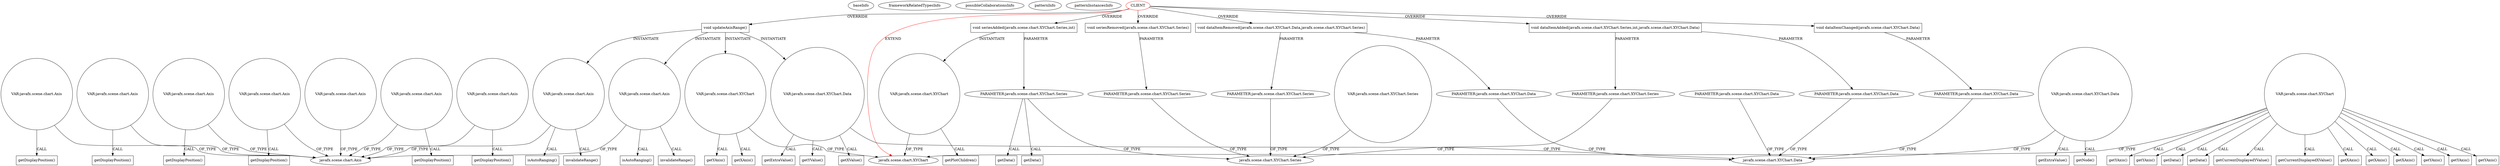 digraph {
baseInfo[graphId=4356,category="pattern",isAnonymous=false,possibleRelation=false]
frameworkRelatedTypesInfo[0="javafx.scene.chart.XYChart"]
possibleCollaborationsInfo[]
patternInfo[frequency=2.0,patternRootClient=0]
patternInstancesInfo[0="LichuanLu-ShunUI-FX~/LichuanLu-ShunUI-FX/ShunUI-FX-master/src/view/chart/StackedBarChart.java~StackedBarChart~811",1="TomaszKorecki-InvestorAssistant~/TomaszKorecki-InvestorAssistant/InvestorAssistant-master/Investor's assistant/src/investor/charts/CandleChart.java~CandleStickChart~1473"]
174[label="javafx.scene.chart.Axis",vertexType="FRAMEWORK_CLASS_TYPE",isFrameworkType=false]
301[label="VAR:javafx.scene.chart.Axis",vertexType="VARIABLE_EXPRESION",isFrameworkType=false,shape=circle]
270[label="VAR:javafx.scene.chart.Axis",vertexType="VARIABLE_EXPRESION",isFrameworkType=false,shape=circle]
256[label="VAR:javafx.scene.chart.Axis",vertexType="VARIABLE_EXPRESION",isFrameworkType=false,shape=circle]
263[label="VAR:javafx.scene.chart.Axis",vertexType="VARIABLE_EXPRESION",isFrameworkType=false,shape=circle]
296[label="VAR:javafx.scene.chart.Axis",vertexType="VARIABLE_EXPRESION",isFrameworkType=false,shape=circle]
189[label="VAR:javafx.scene.chart.Axis",vertexType="VARIABLE_EXPRESION",isFrameworkType=false,shape=circle]
542[label="VAR:javafx.scene.chart.Axis",vertexType="VARIABLE_EXPRESION",isFrameworkType=false,shape=circle]
302[label="getDisplayPosition()",vertexType="INSIDE_CALL",isFrameworkType=false,shape=box]
297[label="getDisplayPosition()",vertexType="INSIDE_CALL",isFrameworkType=false,shape=box]
257[label="getDisplayPosition()",vertexType="INSIDE_CALL",isFrameworkType=false,shape=box]
264[label="getDisplayPosition()",vertexType="INSIDE_CALL",isFrameworkType=false,shape=box]
271[label="getDisplayPosition()",vertexType="INSIDE_CALL",isFrameworkType=false,shape=box]
166[label="void updateAxisRange()",vertexType="OVERRIDING_METHOD_DECLARATION",isFrameworkType=false,shape=box]
0[label="CLIENT",vertexType="ROOT_CLIENT_CLASS_DECLARATION",isFrameworkType=false,color=red]
12[label="void dataItemAdded(javafx.scene.chart.XYChart.Series,int,javafx.scene.chart.XYChart.Data)",vertexType="OVERRIDING_METHOD_DECLARATION",isFrameworkType=false,shape=box]
13[label="PARAMETER:javafx.scene.chart.XYChart.Series",vertexType="PARAMETER_DECLARATION",isFrameworkType=false]
77[label="void seriesAdded(javafx.scene.chart.XYChart.Series,int)",vertexType="OVERRIDING_METHOD_DECLARATION",isFrameworkType=false,shape=box]
78[label="PARAMETER:javafx.scene.chart.XYChart.Series",vertexType="PARAMETER_DECLARATION",isFrameworkType=false]
81[label="getData()",vertexType="INSIDE_CALL",isFrameworkType=false,shape=box]
83[label="getData()",vertexType="INSIDE_CALL",isFrameworkType=false,shape=box]
29[label="void dataItemRemoved(javafx.scene.chart.XYChart.Data,javafx.scene.chart.XYChart.Series)",vertexType="OVERRIDING_METHOD_DECLARATION",isFrameworkType=false,shape=box]
32[label="PARAMETER:javafx.scene.chart.XYChart.Series",vertexType="PARAMETER_DECLARATION",isFrameworkType=false]
30[label="PARAMETER:javafx.scene.chart.XYChart.Data",vertexType="PARAMETER_DECLARATION",isFrameworkType=false]
15[label="PARAMETER:javafx.scene.chart.XYChart.Data",vertexType="PARAMETER_DECLARATION",isFrameworkType=false]
14[label="javafx.scene.chart.XYChart.Series",vertexType="FRAMEWORK_CLASS_TYPE",isFrameworkType=false]
108[label="PARAMETER:javafx.scene.chart.XYChart.Series",vertexType="PARAMETER_DECLARATION",isFrameworkType=false]
92[label="VAR:javafx.scene.chart.XYChart",vertexType="VARIABLE_EXPRESION",isFrameworkType=false,shape=circle]
106[label="getPlotChildren()",vertexType="INSIDE_CALL",isFrameworkType=false,shape=box]
167[label="VAR:javafx.scene.chart.XYChart",vertexType="VARIABLE_EXPRESION",isFrameworkType=false,shape=circle]
171[label="getYAxis()",vertexType="INSIDE_CALL",isFrameworkType=false,shape=box]
340[label="VAR:javafx.scene.chart.XYChart.Series",vertexType="VARIABLE_EXPRESION",isFrameworkType=false,shape=circle]
55[label="void dataItemChanged(javafx.scene.chart.XYChart.Data)",vertexType="OVERRIDING_METHOD_DECLARATION",isFrameworkType=false,shape=box]
56[label="PARAMETER:javafx.scene.chart.XYChart.Data",vertexType="PARAMETER_DECLARATION",isFrameworkType=false]
184[label="VAR:javafx.scene.chart.XYChart.Data",vertexType="VARIABLE_EXPRESION",isFrameworkType=false,shape=circle]
203[label="getExtraValue()",vertexType="INSIDE_CALL",isFrameworkType=false,shape=box]
201[label="getYValue()",vertexType="INSIDE_CALL",isFrameworkType=false,shape=box]
185[label="getXValue()",vertexType="INSIDE_CALL",isFrameworkType=false,shape=box]
16[label="javafx.scene.chart.XYChart.Data",vertexType="FRAMEWORK_CLASS_TYPE",isFrameworkType=false]
525[label="PARAMETER:javafx.scene.chart.XYChart.Data",vertexType="PARAMETER_DECLARATION",isFrameworkType=false]
244[label="VAR:javafx.scene.chart.XYChart.Data",vertexType="VARIABLE_EXPRESION",isFrameworkType=false,shape=circle]
248[label="getExtraValue()",vertexType="INSIDE_CALL",isFrameworkType=false,shape=box]
245[label="getNode()",vertexType="INSIDE_CALL",isFrameworkType=false,shape=box]
190[label="isAutoRanging()",vertexType="INSIDE_CALL",isFrameworkType=false,shape=box]
107[label="void seriesRemoved(javafx.scene.chart.XYChart.Series)",vertexType="OVERRIDING_METHOD_DECLARATION",isFrameworkType=false,shape=box]
168[label="getXAxis()",vertexType="INSIDE_CALL",isFrameworkType=false,shape=box]
205[label="invalidateRange()",vertexType="INSIDE_CALL",isFrameworkType=false,shape=box]
172[label="VAR:javafx.scene.chart.Axis",vertexType="VARIABLE_EXPRESION",isFrameworkType=false,shape=circle]
173[label="isAutoRanging()",vertexType="INSIDE_CALL",isFrameworkType=false,shape=box]
188[label="invalidateRange()",vertexType="INSIDE_CALL",isFrameworkType=false,shape=box]
237[label="VAR:javafx.scene.chart.Axis",vertexType="VARIABLE_EXPRESION",isFrameworkType=false,shape=circle]
238[label="getDisplayPosition()",vertexType="INSIDE_CALL",isFrameworkType=false,shape=box]
1[label="javafx.scene.chart.XYChart",vertexType="FRAMEWORK_CLASS_TYPE",isFrameworkType=false]
213[label="VAR:javafx.scene.chart.XYChart",vertexType="VARIABLE_EXPRESION",isFrameworkType=false,shape=circle]
260[label="getYAxis()",vertexType="INSIDE_CALL",isFrameworkType=false,shape=box]
305[label="getYAxis()",vertexType="INSIDE_CALL",isFrameworkType=false,shape=box]
300[label="getYAxis()",vertexType="INSIDE_CALL",isFrameworkType=false,shape=box]
241[label="getYAxis()",vertexType="INSIDE_CALL",isFrameworkType=false,shape=box]
267[label="getYAxis()",vertexType="INSIDE_CALL",isFrameworkType=false,shape=box]
217[label="getData()",vertexType="INSIDE_CALL",isFrameworkType=false,shape=box]
214[label="getData()",vertexType="INSIDE_CALL",isFrameworkType=false,shape=box]
243[label="getCurrentDisplayedYValue()",vertexType="INSIDE_CALL",isFrameworkType=false,shape=box]
255[label="getCurrentDisplayedXValue()",vertexType="INSIDE_CALL",isFrameworkType=false,shape=box]
234[label="getXAxis()",vertexType="INSIDE_CALL",isFrameworkType=false,shape=box]
253[label="getXAxis()",vertexType="INSIDE_CALL",isFrameworkType=false,shape=box]
274[label="getXAxis()",vertexType="INSIDE_CALL",isFrameworkType=false,shape=box]
189->190[label="CALL"]
92->106[label="CALL"]
244->248[label="CALL"]
296->297[label="CALL"]
166->184[label="INSTANTIATE"]
12->15[label="PARAMETER"]
525->16[label="OF_TYPE"]
107->108[label="PARAMETER"]
213->214[label="CALL"]
237->174[label="OF_TYPE"]
0->166[label="OVERRIDE"]
213->260[label="CALL"]
77->78[label="PARAMETER"]
213->267[label="CALL"]
32->14[label="OF_TYPE"]
213->255[label="CALL"]
237->238[label="CALL"]
213->241[label="CALL"]
15->16[label="OF_TYPE"]
184->201[label="CALL"]
301->302[label="CALL"]
30->16[label="OF_TYPE"]
184->16[label="OF_TYPE"]
166->172[label="INSTANTIATE"]
12->13[label="PARAMETER"]
108->14[label="OF_TYPE"]
213->274[label="CALL"]
78->14[label="OF_TYPE"]
263->174[label="OF_TYPE"]
0->77[label="OVERRIDE"]
213->243[label="CALL"]
184->203[label="CALL"]
213->234[label="CALL"]
78->81[label="CALL"]
56->16[label="OF_TYPE"]
0->107[label="OVERRIDE"]
172->174[label="OF_TYPE"]
172->188[label="CALL"]
244->245[label="CALL"]
301->174[label="OF_TYPE"]
244->16[label="OF_TYPE"]
78->83[label="CALL"]
172->173[label="CALL"]
213->1[label="OF_TYPE"]
256->174[label="OF_TYPE"]
296->174[label="OF_TYPE"]
184->185[label="CALL"]
29->32[label="PARAMETER"]
263->264[label="CALL"]
0->12[label="OVERRIDE"]
0->29[label="OVERRIDE"]
213->253[label="CALL"]
55->56[label="PARAMETER"]
167->171[label="CALL"]
77->92[label="INSTANTIATE"]
167->168[label="CALL"]
166->167[label="INSTANTIATE"]
189->205[label="CALL"]
213->300[label="CALL"]
0->55[label="OVERRIDE"]
92->1[label="OF_TYPE"]
167->1[label="OF_TYPE"]
542->174[label="OF_TYPE"]
213->217[label="CALL"]
13->14[label="OF_TYPE"]
213->305[label="CALL"]
340->14[label="OF_TYPE"]
256->257[label="CALL"]
189->174[label="OF_TYPE"]
0->1[label="EXTEND",color=red]
270->271[label="CALL"]
29->30[label="PARAMETER"]
270->174[label="OF_TYPE"]
166->189[label="INSTANTIATE"]
}

